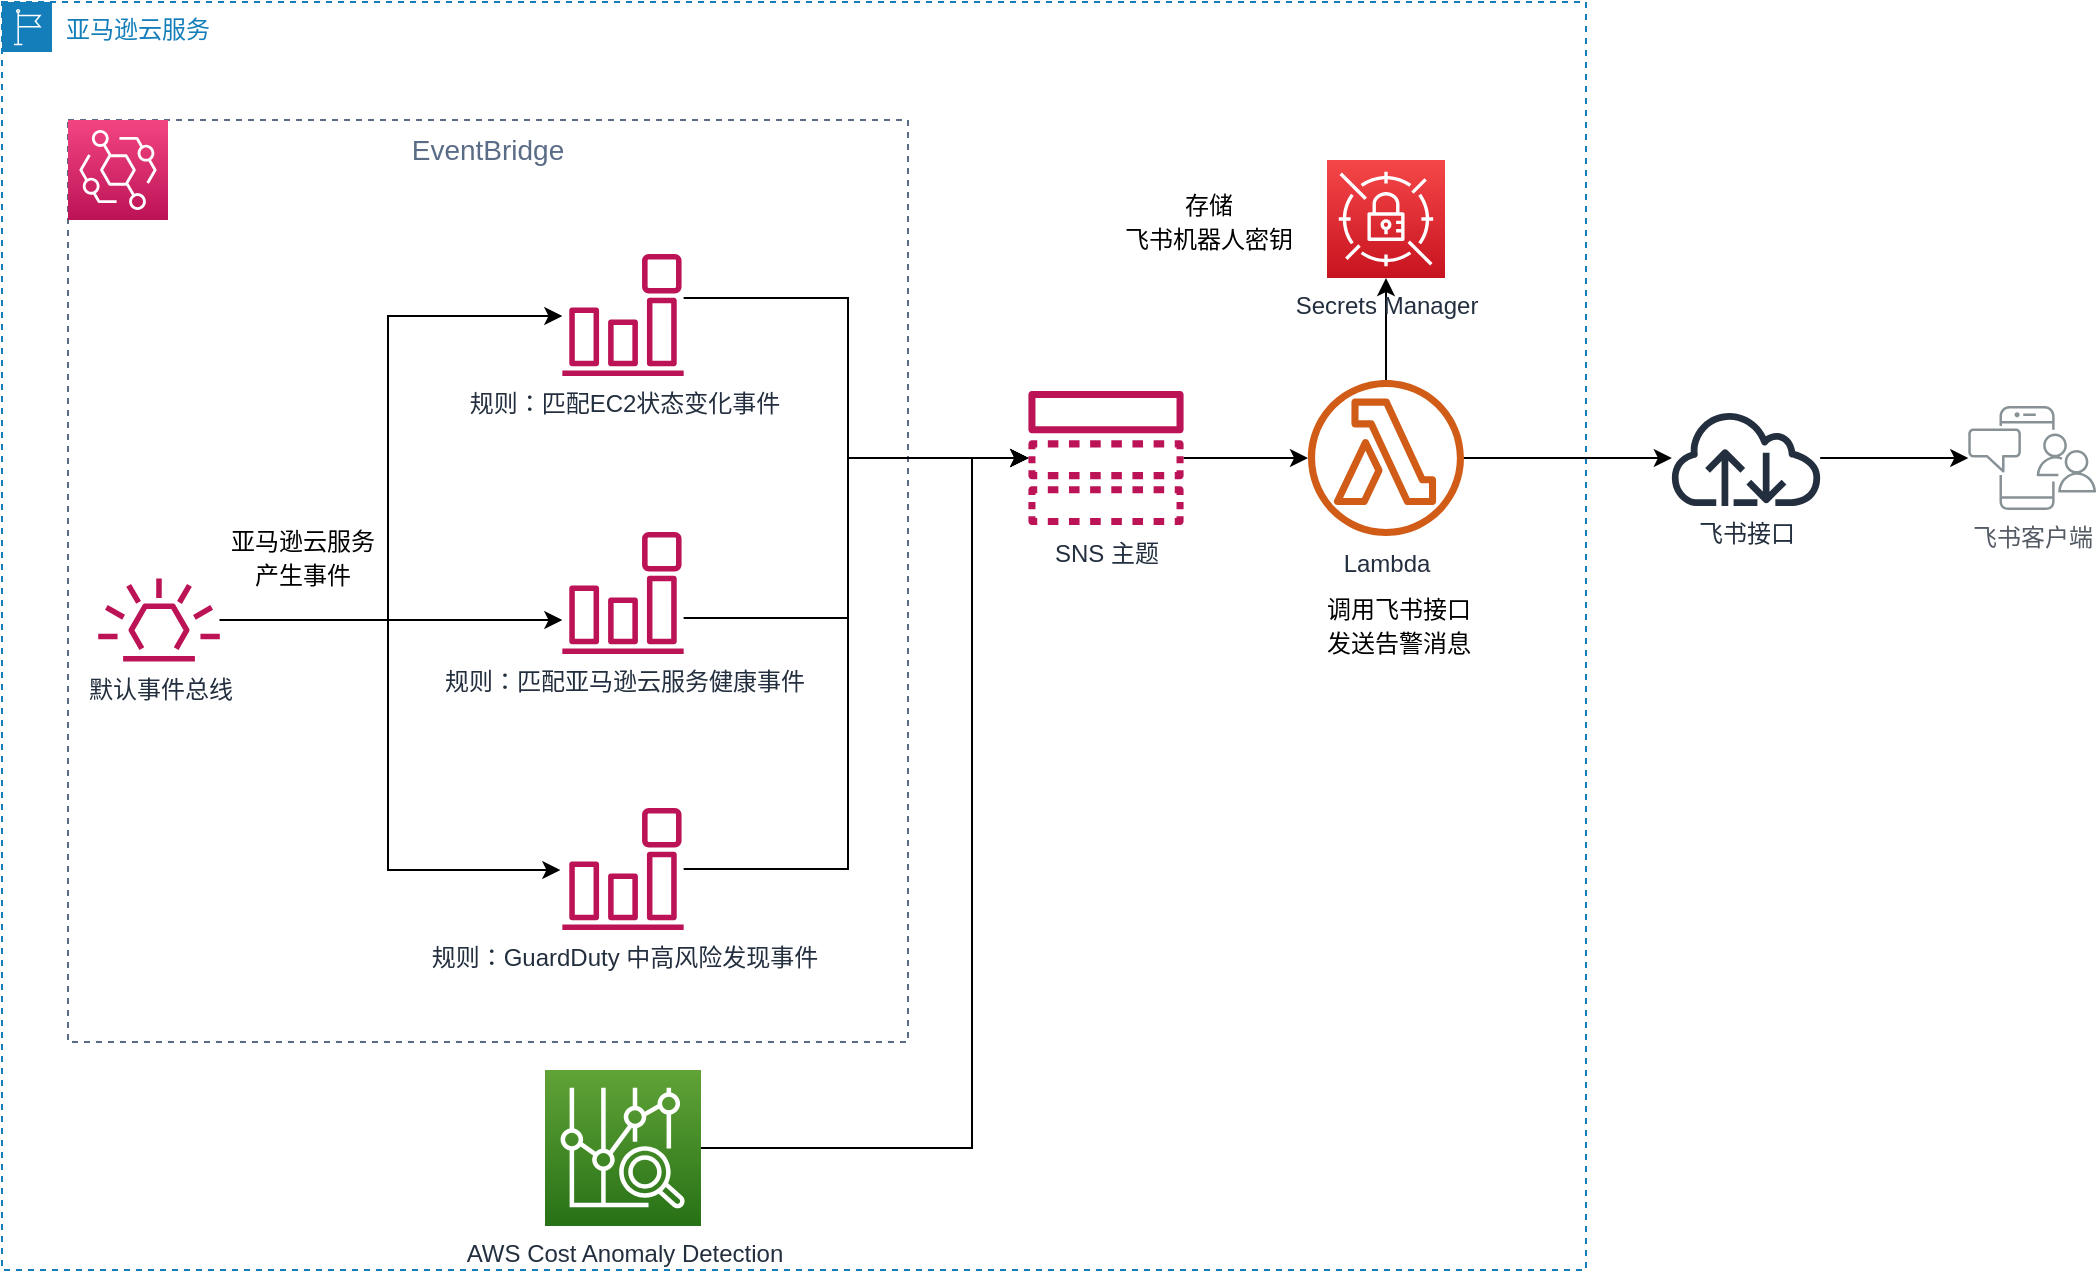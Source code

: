<mxfile version="20.5.1" type="device"><diagram name="Page-1" id="8cNbrErJJga-5wj4-Vsf"><mxGraphModel dx="946" dy="615" grid="0" gridSize="10" guides="1" tooltips="1" connect="1" arrows="1" fold="1" page="1" pageScale="1" pageWidth="1169" pageHeight="827" math="0" shadow="0"><root><mxCell id="0"/><mxCell id="1" parent="0"/><mxCell id="iUW1SuC-fca9LeQ6jMDv-26" value="亚马逊云服务" style="points=[[0,0],[0.25,0],[0.5,0],[0.75,0],[1,0],[1,0.25],[1,0.5],[1,0.75],[1,1],[0.75,1],[0.5,1],[0.25,1],[0,1],[0,0.75],[0,0.5],[0,0.25]];outlineConnect=0;gradientColor=none;html=1;whiteSpace=wrap;fontSize=12;fontStyle=0;shape=mxgraph.aws4.group;grIcon=mxgraph.aws4.group_region;strokeColor=#147EBA;fillColor=none;verticalAlign=top;align=left;spacingLeft=30;fontColor=#147EBA;dashed=1;" parent="1" vertex="1"><mxGeometry x="42" y="179" width="792" height="634" as="geometry"/></mxCell><mxCell id="iUW1SuC-fca9LeQ6jMDv-19" value="EventBridge" style="fillColor=none;strokeColor=#5A6C86;dashed=1;verticalAlign=top;fontStyle=0;fontColor=#5A6C86;fontSize=14;" parent="1" vertex="1"><mxGeometry x="75" y="238" width="420" height="461" as="geometry"/></mxCell><mxCell id="iUW1SuC-fca9LeQ6jMDv-1" value="" style="points=[[0,0,0],[0.25,0,0],[0.5,0,0],[0.75,0,0],[1,0,0],[0,1,0],[0.25,1,0],[0.5,1,0],[0.75,1,0],[1,1,0],[0,0.25,0],[0,0.5,0],[0,0.75,0],[1,0.25,0],[1,0.5,0],[1,0.75,0]];outlineConnect=0;fontColor=#232F3E;gradientColor=#F34482;gradientDirection=north;fillColor=#BC1356;strokeColor=#ffffff;dashed=0;verticalLabelPosition=bottom;verticalAlign=top;align=center;html=1;fontSize=12;fontStyle=0;aspect=fixed;shape=mxgraph.aws4.resourceIcon;resIcon=mxgraph.aws4.eventbridge;" parent="1" vertex="1"><mxGeometry x="75" y="238" width="50" height="50" as="geometry"/></mxCell><mxCell id="iUW1SuC-fca9LeQ6jMDv-10" style="edgeStyle=orthogonalEdgeStyle;rounded=0;orthogonalLoop=1;jettySize=auto;html=1;" parent="1" source="iUW1SuC-fca9LeQ6jMDv-2" target="iUW1SuC-fca9LeQ6jMDv-7" edge="1"><mxGeometry relative="1" as="geometry"><Array as="points"><mxPoint x="183" y="488"/><mxPoint x="183" y="488"/></Array></mxGeometry></mxCell><mxCell id="b_649vWNdOpX0jgSQ_A9-2" style="edgeStyle=orthogonalEdgeStyle;rounded=0;orthogonalLoop=1;jettySize=auto;html=1;" parent="1" source="iUW1SuC-fca9LeQ6jMDv-2" edge="1"><mxGeometry relative="1" as="geometry"><mxPoint x="149.897" y="407.1" as="sourcePoint"/><mxPoint x="321.172" y="613" as="targetPoint"/><Array as="points"><mxPoint x="235" y="488"/><mxPoint x="235" y="613"/></Array></mxGeometry></mxCell><mxCell id="b_649vWNdOpX0jgSQ_A9-3" style="edgeStyle=orthogonalEdgeStyle;rounded=0;orthogonalLoop=1;jettySize=auto;html=1;" parent="1" source="iUW1SuC-fca9LeQ6jMDv-2" target="iUW1SuC-fca9LeQ6jMDv-6" edge="1"><mxGeometry relative="1" as="geometry"><Array as="points"><mxPoint x="235" y="488"/><mxPoint x="235" y="336"/></Array></mxGeometry></mxCell><mxCell id="iUW1SuC-fca9LeQ6jMDv-2" value="默认事件总线" style="outlineConnect=0;fontColor=#232F3E;gradientColor=none;fillColor=#BC1356;strokeColor=none;dashed=0;verticalLabelPosition=bottom;verticalAlign=top;align=center;html=1;fontSize=12;fontStyle=0;aspect=fixed;pointerEvents=1;shape=mxgraph.aws4.eventbridge_default_event_bus_resource;" parent="1" vertex="1"><mxGeometry x="90" y="467.28" width="61" height="41.45" as="geometry"/></mxCell><mxCell id="iUW1SuC-fca9LeQ6jMDv-13" style="edgeStyle=orthogonalEdgeStyle;rounded=0;orthogonalLoop=1;jettySize=auto;html=1;" parent="1" source="iUW1SuC-fca9LeQ6jMDv-3" target="iUW1SuC-fca9LeQ6jMDv-4" edge="1"><mxGeometry relative="1" as="geometry"/></mxCell><mxCell id="iUW1SuC-fca9LeQ6jMDv-3" value="SNS&amp;nbsp;主题" style="outlineConnect=0;fontColor=#232F3E;gradientColor=none;fillColor=#BC1356;strokeColor=none;dashed=0;verticalLabelPosition=bottom;verticalAlign=top;align=center;html=1;fontSize=12;fontStyle=0;aspect=fixed;pointerEvents=1;shape=mxgraph.aws4.topic;" parent="1" vertex="1"><mxGeometry x="555" y="373.5" width="78" height="67" as="geometry"/></mxCell><mxCell id="iUW1SuC-fca9LeQ6jMDv-14" style="edgeStyle=orthogonalEdgeStyle;rounded=0;orthogonalLoop=1;jettySize=auto;html=1;" parent="1" source="iUW1SuC-fca9LeQ6jMDv-4" target="iUW1SuC-fca9LeQ6jMDv-5" edge="1"><mxGeometry relative="1" as="geometry"/></mxCell><mxCell id="iUW1SuC-fca9LeQ6jMDv-24" value="" style="edgeStyle=orthogonalEdgeStyle;rounded=0;orthogonalLoop=1;jettySize=auto;html=1;fontSize=14;" parent="1" source="iUW1SuC-fca9LeQ6jMDv-4" target="iUW1SuC-fca9LeQ6jMDv-23" edge="1"><mxGeometry relative="1" as="geometry"/></mxCell><mxCell id="iUW1SuC-fca9LeQ6jMDv-4" value="Lambda" style="outlineConnect=0;fontColor=#232F3E;gradientColor=none;fillColor=#D05C17;strokeColor=none;dashed=0;verticalLabelPosition=bottom;verticalAlign=top;align=center;html=1;fontSize=12;fontStyle=0;aspect=fixed;pointerEvents=1;shape=mxgraph.aws4.lambda_function;" parent="1" vertex="1"><mxGeometry x="695" y="368" width="78" height="78" as="geometry"/></mxCell><mxCell id="iUW1SuC-fca9LeQ6jMDv-5" value="Secrets Manager" style="points=[[0,0,0],[0.25,0,0],[0.5,0,0],[0.75,0,0],[1,0,0],[0,1,0],[0.25,1,0],[0.5,1,0],[0.75,1,0],[1,1,0],[0,0.25,0],[0,0.5,0],[0,0.75,0],[1,0.25,0],[1,0.5,0],[1,0.75,0]];outlineConnect=0;fontColor=#232F3E;gradientColor=#F54749;gradientDirection=north;fillColor=#C7131F;strokeColor=#ffffff;dashed=0;verticalLabelPosition=bottom;verticalAlign=top;align=center;html=1;fontSize=12;fontStyle=0;aspect=fixed;shape=mxgraph.aws4.resourceIcon;resIcon=mxgraph.aws4.secrets_manager;" parent="1" vertex="1"><mxGeometry x="704.5" y="258" width="59" height="59" as="geometry"/></mxCell><mxCell id="iUW1SuC-fca9LeQ6jMDv-11" style="edgeStyle=orthogonalEdgeStyle;rounded=0;orthogonalLoop=1;jettySize=auto;html=1;" parent="1" source="iUW1SuC-fca9LeQ6jMDv-6" target="iUW1SuC-fca9LeQ6jMDv-3" edge="1"><mxGeometry relative="1" as="geometry"><Array as="points"><mxPoint x="465" y="327"/><mxPoint x="465" y="407"/></Array></mxGeometry></mxCell><mxCell id="iUW1SuC-fca9LeQ6jMDv-6" value="规则：匹配EC2状态变化事件" style="outlineConnect=0;fontColor=#232F3E;gradientColor=none;fillColor=#BC1356;strokeColor=none;dashed=0;verticalLabelPosition=bottom;verticalAlign=top;align=center;html=1;fontSize=12;fontStyle=0;aspect=fixed;pointerEvents=1;shape=mxgraph.aws4.event_event_based;" parent="1" vertex="1"><mxGeometry x="322" y="305" width="61" height="61" as="geometry"/></mxCell><mxCell id="iUW1SuC-fca9LeQ6jMDv-12" style="edgeStyle=orthogonalEdgeStyle;rounded=0;orthogonalLoop=1;jettySize=auto;html=1;" parent="1" source="iUW1SuC-fca9LeQ6jMDv-7" target="iUW1SuC-fca9LeQ6jMDv-3" edge="1"><mxGeometry relative="1" as="geometry"><Array as="points"><mxPoint x="465" y="487"/><mxPoint x="465" y="407"/></Array></mxGeometry></mxCell><mxCell id="iUW1SuC-fca9LeQ6jMDv-7" value="规则：匹配亚马逊云服务健康事件" style="outlineConnect=0;fontColor=#232F3E;gradientColor=none;fillColor=#BC1356;strokeColor=none;dashed=0;verticalLabelPosition=bottom;verticalAlign=top;align=center;html=1;fontSize=12;fontStyle=0;aspect=fixed;pointerEvents=1;shape=mxgraph.aws4.event_event_based;" parent="1" vertex="1"><mxGeometry x="322" y="444" width="61" height="61" as="geometry"/></mxCell><mxCell id="iUW1SuC-fca9LeQ6jMDv-21" value="飞书客户端" style="outlineConnect=0;gradientColor=none;fontColor=#545B64;strokeColor=none;fillColor=#879196;dashed=0;verticalLabelPosition=bottom;verticalAlign=top;align=center;html=1;fontSize=12;fontStyle=0;aspect=fixed;shape=mxgraph.aws4.illustration_notification;pointerEvents=1" parent="1" vertex="1"><mxGeometry x="1025" y="381" width="64.2" height="52" as="geometry"/></mxCell><mxCell id="iUW1SuC-fca9LeQ6jMDv-25" value="" style="edgeStyle=orthogonalEdgeStyle;rounded=0;orthogonalLoop=1;jettySize=auto;html=1;fontSize=14;" parent="1" source="iUW1SuC-fca9LeQ6jMDv-23" target="iUW1SuC-fca9LeQ6jMDv-21" edge="1"><mxGeometry relative="1" as="geometry"/></mxCell><mxCell id="iUW1SuC-fca9LeQ6jMDv-23" value="飞书接口" style="outlineConnect=0;fontColor=#232F3E;gradientColor=none;fillColor=#232F3E;strokeColor=none;dashed=0;verticalLabelPosition=bottom;verticalAlign=top;align=center;html=1;fontSize=12;fontStyle=0;aspect=fixed;pointerEvents=1;shape=mxgraph.aws4.internet;" parent="1" vertex="1"><mxGeometry x="875" y="383" width="78" height="48" as="geometry"/></mxCell><mxCell id="iUW1SuC-fca9LeQ6jMDv-27" value="&lt;div&gt;&lt;font style=&quot;font-size: 12px&quot;&gt;存储&lt;/font&gt;&lt;/div&gt;&lt;div&gt;&lt;font style=&quot;font-size: 12px&quot;&gt;飞书机器人密钥&lt;/font&gt;&lt;/div&gt;" style="text;html=1;align=center;verticalAlign=middle;resizable=0;points=[];autosize=1;fontSize=14;" parent="1" vertex="1"><mxGeometry x="594" y="264.5" width="102" height="46" as="geometry"/></mxCell><mxCell id="iUW1SuC-fca9LeQ6jMDv-28" value="&lt;span style=&quot;font-size: 12px&quot;&gt;调用飞书&lt;/span&gt;&lt;span style=&quot;font-size: 12px&quot;&gt;接口&lt;br&gt;发送告警消息&lt;/span&gt;" style="text;html=1;align=center;verticalAlign=middle;resizable=0;points=[];autosize=1;fontSize=14;" parent="1" vertex="1"><mxGeometry x="695" y="467" width="90" height="46" as="geometry"/></mxCell><mxCell id="iUW1SuC-fca9LeQ6jMDv-29" value="&lt;span style=&quot;font-size: 12px&quot;&gt;亚马逊云服务&lt;br&gt;产生事件&lt;/span&gt;" style="text;html=1;align=center;verticalAlign=middle;resizable=0;points=[];autosize=1;fontSize=14;" parent="1" vertex="1"><mxGeometry x="151" y="436" width="82" height="40" as="geometry"/></mxCell><mxCell id="AkRNlLGnXeu0HZbMCD7P-4" style="edgeStyle=orthogonalEdgeStyle;rounded=0;orthogonalLoop=1;jettySize=auto;html=1;exitX=1;exitY=0.5;exitDx=0;exitDy=0;exitPerimeter=0;" parent="1" source="AkRNlLGnXeu0HZbMCD7P-3" target="iUW1SuC-fca9LeQ6jMDv-3" edge="1"><mxGeometry relative="1" as="geometry"><Array as="points"><mxPoint x="527" y="752"/><mxPoint x="527" y="407"/></Array></mxGeometry></mxCell><mxCell id="AkRNlLGnXeu0HZbMCD7P-3" value="AWS Cost Anomaly Detection" style="sketch=0;points=[[0,0,0],[0.25,0,0],[0.5,0,0],[0.75,0,0],[1,0,0],[0,1,0],[0.25,1,0],[0.5,1,0],[0.75,1,0],[1,1,0],[0,0.25,0],[0,0.5,0],[0,0.75,0],[1,0.25,0],[1,0.5,0],[1,0.75,0]];outlineConnect=0;fontColor=#232F3E;gradientColor=#60A337;gradientDirection=north;fillColor=#277116;strokeColor=#ffffff;dashed=0;verticalLabelPosition=bottom;verticalAlign=top;align=center;html=1;fontSize=12;fontStyle=0;aspect=fixed;shape=mxgraph.aws4.resourceIcon;resIcon=mxgraph.aws4.cost_explorer;" parent="1" vertex="1"><mxGeometry x="313.5" y="713" width="78" height="78" as="geometry"/></mxCell><mxCell id="b_649vWNdOpX0jgSQ_A9-4" style="edgeStyle=orthogonalEdgeStyle;rounded=0;orthogonalLoop=1;jettySize=auto;html=1;" parent="1" source="b_649vWNdOpX0jgSQ_A9-1" target="iUW1SuC-fca9LeQ6jMDv-3" edge="1"><mxGeometry relative="1" as="geometry"><Array as="points"><mxPoint x="465" y="613"/><mxPoint x="465" y="407"/></Array></mxGeometry></mxCell><mxCell id="b_649vWNdOpX0jgSQ_A9-1" value="规则：GuardDuty 中高风险发现事件" style="outlineConnect=0;fontColor=#232F3E;gradientColor=none;fillColor=#BC1356;strokeColor=none;dashed=0;verticalLabelPosition=bottom;verticalAlign=top;align=center;html=1;fontSize=12;fontStyle=0;aspect=fixed;pointerEvents=1;shape=mxgraph.aws4.event_event_based;" parent="1" vertex="1"><mxGeometry x="322" y="582" width="61" height="61" as="geometry"/></mxCell></root></mxGraphModel></diagram></mxfile>